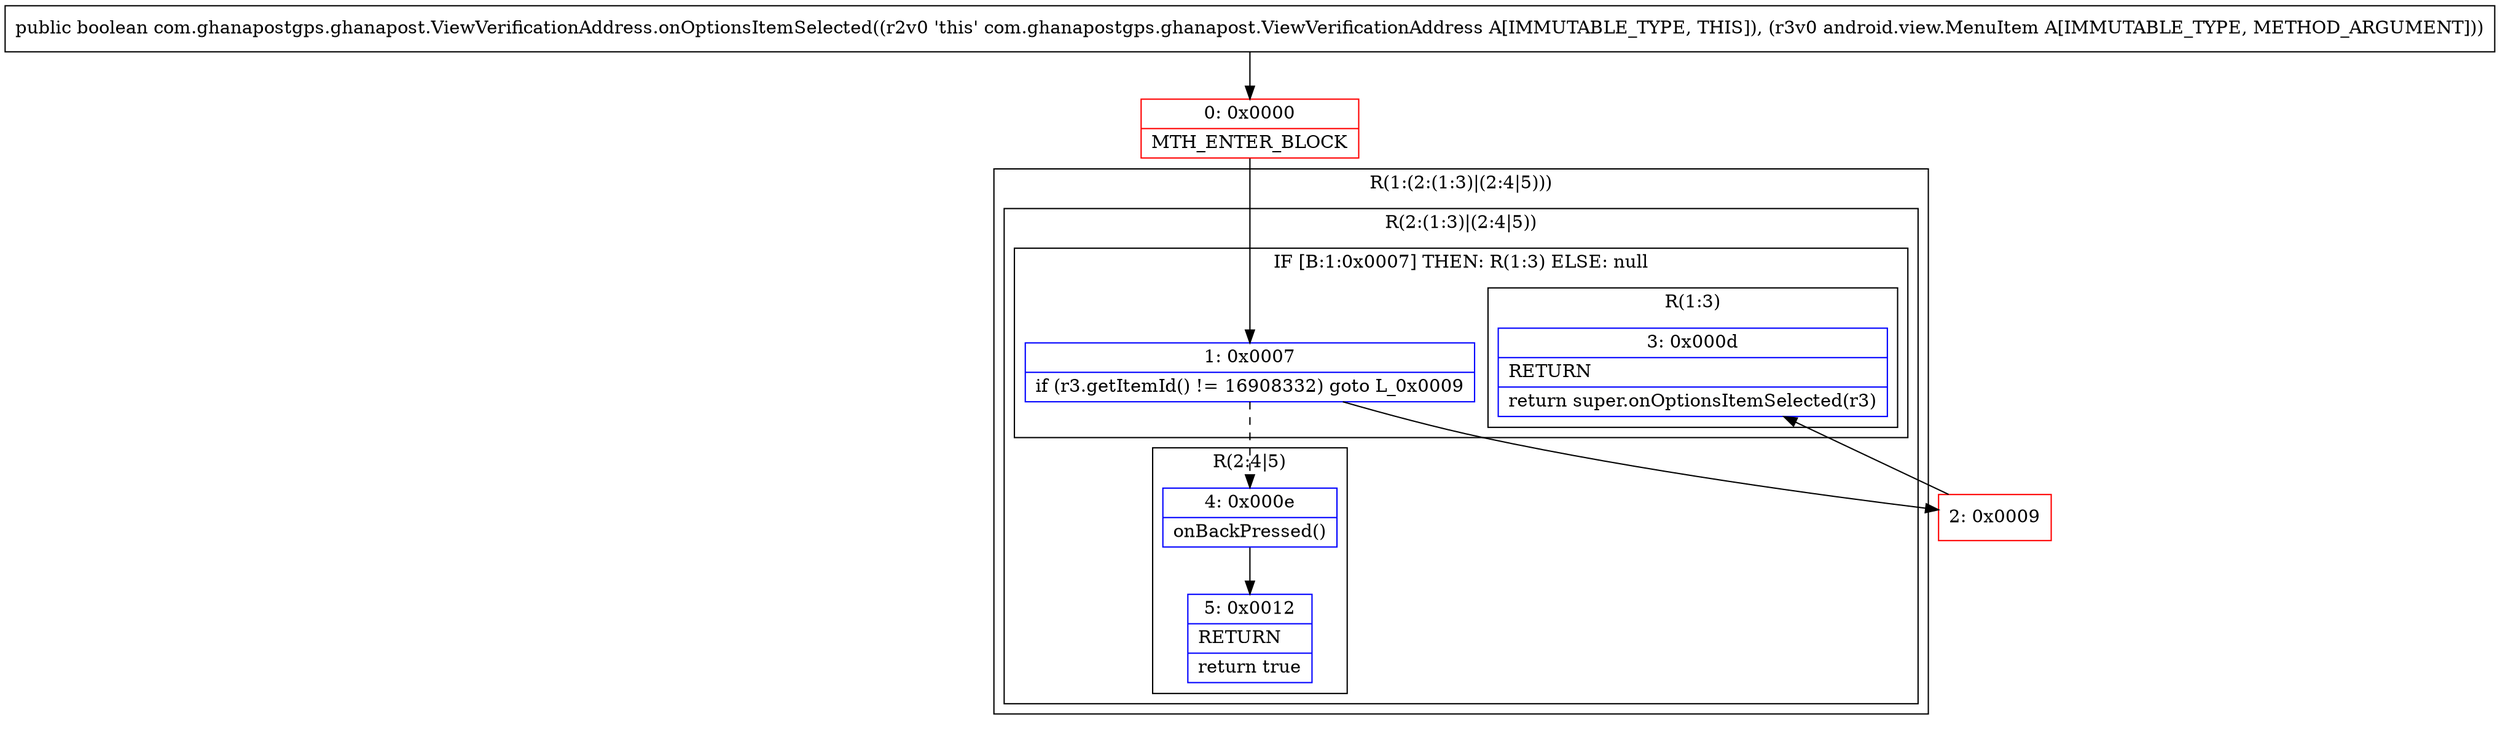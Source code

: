 digraph "CFG forcom.ghanapostgps.ghanapost.ViewVerificationAddress.onOptionsItemSelected(Landroid\/view\/MenuItem;)Z" {
subgraph cluster_Region_25199718 {
label = "R(1:(2:(1:3)|(2:4|5)))";
node [shape=record,color=blue];
subgraph cluster_Region_1920310164 {
label = "R(2:(1:3)|(2:4|5))";
node [shape=record,color=blue];
subgraph cluster_IfRegion_1986802633 {
label = "IF [B:1:0x0007] THEN: R(1:3) ELSE: null";
node [shape=record,color=blue];
Node_1 [shape=record,label="{1\:\ 0x0007|if (r3.getItemId() != 16908332) goto L_0x0009\l}"];
subgraph cluster_Region_446938 {
label = "R(1:3)";
node [shape=record,color=blue];
Node_3 [shape=record,label="{3\:\ 0x000d|RETURN\l|return super.onOptionsItemSelected(r3)\l}"];
}
}
subgraph cluster_Region_94422536 {
label = "R(2:4|5)";
node [shape=record,color=blue];
Node_4 [shape=record,label="{4\:\ 0x000e|onBackPressed()\l}"];
Node_5 [shape=record,label="{5\:\ 0x0012|RETURN\l|return true\l}"];
}
}
}
Node_0 [shape=record,color=red,label="{0\:\ 0x0000|MTH_ENTER_BLOCK\l}"];
Node_2 [shape=record,color=red,label="{2\:\ 0x0009}"];
MethodNode[shape=record,label="{public boolean com.ghanapostgps.ghanapost.ViewVerificationAddress.onOptionsItemSelected((r2v0 'this' com.ghanapostgps.ghanapost.ViewVerificationAddress A[IMMUTABLE_TYPE, THIS]), (r3v0 android.view.MenuItem A[IMMUTABLE_TYPE, METHOD_ARGUMENT])) }"];
MethodNode -> Node_0;
Node_1 -> Node_2;
Node_1 -> Node_4[style=dashed];
Node_4 -> Node_5;
Node_0 -> Node_1;
Node_2 -> Node_3;
}

